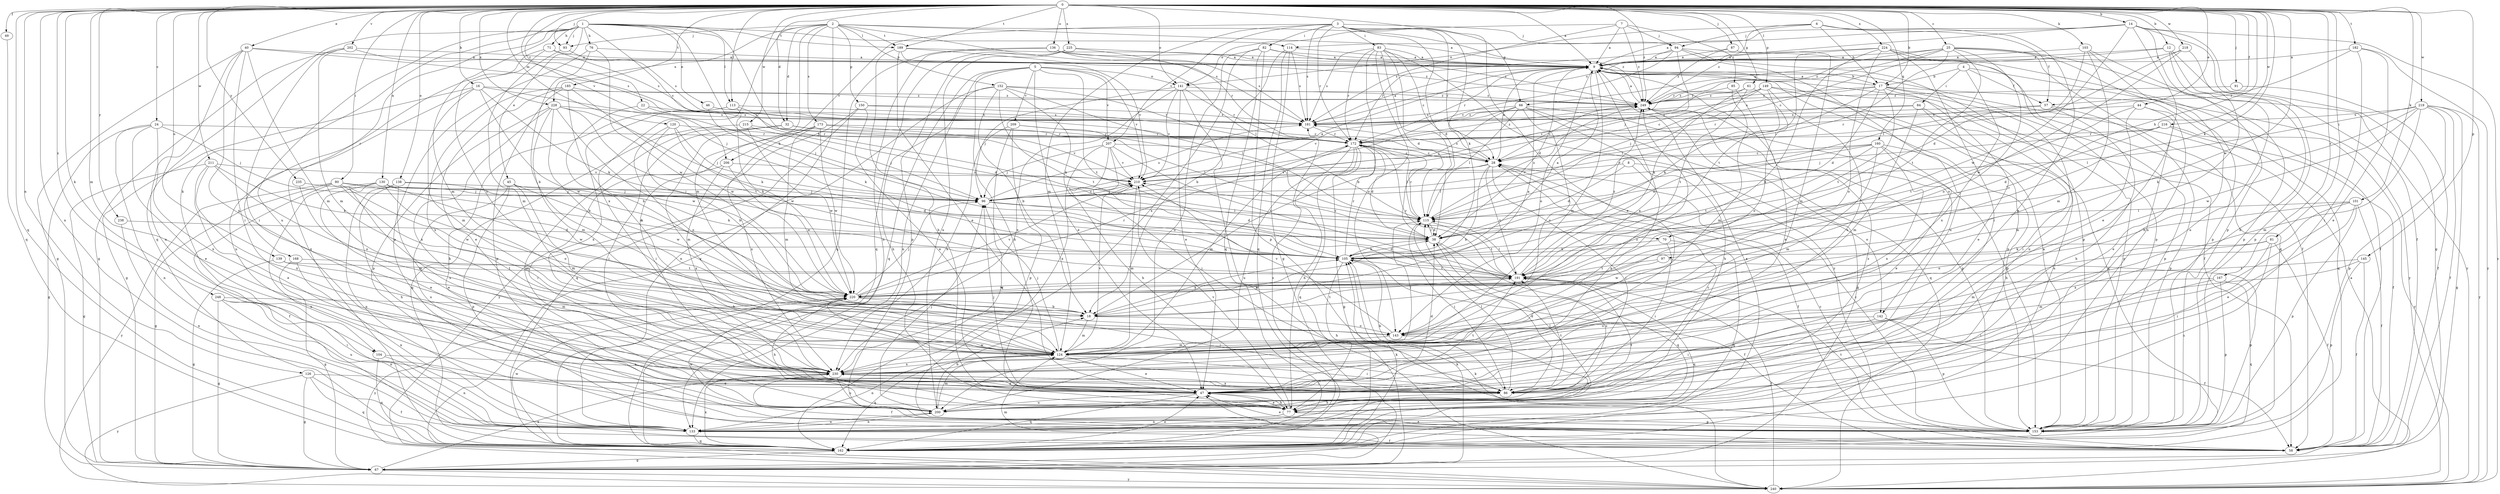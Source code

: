 strict digraph  {
0;
1;
2;
3;
4;
5;
6;
7;
8;
9;
12;
14;
16;
17;
18;
22;
24;
25;
28;
32;
38;
40;
44;
45;
46;
47;
49;
57;
58;
61;
66;
67;
70;
71;
76;
77;
80;
81;
82;
83;
84;
85;
86;
87;
91;
93;
94;
96;
97;
101;
103;
104;
105;
113;
114;
115;
120;
124;
126;
130;
133;
136;
138;
139;
141;
142;
143;
145;
149;
150;
152;
153;
160;
162;
167;
168;
172;
173;
181;
182;
185;
189;
191;
200;
202;
206;
207;
209;
210;
211;
215;
216;
218;
219;
220;
224;
225;
228;
230;
235;
238;
240;
248;
249;
0 -> 9  [label=a];
0 -> 12  [label=b];
0 -> 14  [label=b];
0 -> 16  [label=b];
0 -> 17  [label=b];
0 -> 22  [label=c];
0 -> 24  [label=c];
0 -> 25  [label=c];
0 -> 32  [label=d];
0 -> 40  [label=e];
0 -> 44  [label=e];
0 -> 49  [label=f];
0 -> 57  [label=f];
0 -> 61  [label=g];
0 -> 66  [label=g];
0 -> 70  [label=h];
0 -> 80  [label=i];
0 -> 81  [label=i];
0 -> 87  [label=j];
0 -> 91  [label=j];
0 -> 93  [label=j];
0 -> 97  [label=k];
0 -> 101  [label=k];
0 -> 103  [label=k];
0 -> 104  [label=k];
0 -> 113  [label=l];
0 -> 120  [label=m];
0 -> 124  [label=m];
0 -> 126  [label=n];
0 -> 130  [label=n];
0 -> 133  [label=n];
0 -> 136  [label=o];
0 -> 138  [label=o];
0 -> 139  [label=o];
0 -> 141  [label=o];
0 -> 145  [label=p];
0 -> 149  [label=p];
0 -> 160  [label=q];
0 -> 162  [label=q];
0 -> 167  [label=r];
0 -> 182  [label=t];
0 -> 185  [label=t];
0 -> 189  [label=t];
0 -> 202  [label=v];
0 -> 206  [label=v];
0 -> 211  [label=w];
0 -> 215  [label=w];
0 -> 216  [label=w];
0 -> 218  [label=w];
0 -> 219  [label=w];
0 -> 220  [label=w];
0 -> 224  [label=x];
0 -> 225  [label=x];
0 -> 228  [label=x];
0 -> 235  [label=y];
0 -> 238  [label=y];
0 -> 248  [label=z];
0 -> 249  [label=z];
1 -> 28  [label=c];
1 -> 45  [label=e];
1 -> 46  [label=e];
1 -> 70  [label=h];
1 -> 71  [label=h];
1 -> 76  [label=h];
1 -> 93  [label=j];
1 -> 104  [label=k];
1 -> 105  [label=k];
1 -> 113  [label=l];
1 -> 114  [label=l];
1 -> 124  [label=m];
1 -> 162  [label=q];
1 -> 168  [label=r];
1 -> 189  [label=t];
1 -> 200  [label=u];
2 -> 9  [label=a];
2 -> 32  [label=d];
2 -> 93  [label=j];
2 -> 124  [label=m];
2 -> 150  [label=p];
2 -> 152  [label=p];
2 -> 173  [label=s];
2 -> 181  [label=s];
2 -> 189  [label=t];
2 -> 228  [label=x];
2 -> 230  [label=x];
2 -> 240  [label=y];
2 -> 249  [label=z];
3 -> 28  [label=c];
3 -> 38  [label=d];
3 -> 47  [label=e];
3 -> 82  [label=i];
3 -> 83  [label=i];
3 -> 94  [label=j];
3 -> 105  [label=k];
3 -> 124  [label=m];
3 -> 172  [label=r];
3 -> 181  [label=s];
3 -> 206  [label=v];
3 -> 207  [label=v];
4 -> 17  [label=b];
4 -> 57  [label=f];
4 -> 84  [label=i];
4 -> 230  [label=x];
4 -> 240  [label=y];
5 -> 47  [label=e];
5 -> 77  [label=h];
5 -> 133  [label=n];
5 -> 141  [label=o];
5 -> 162  [label=q];
5 -> 191  [label=t];
5 -> 207  [label=v];
5 -> 209  [label=v];
5 -> 210  [label=v];
6 -> 17  [label=b];
6 -> 47  [label=e];
6 -> 57  [label=f];
6 -> 94  [label=j];
6 -> 141  [label=o];
6 -> 181  [label=s];
7 -> 9  [label=a];
7 -> 85  [label=i];
7 -> 94  [label=j];
7 -> 141  [label=o];
7 -> 181  [label=s];
7 -> 249  [label=z];
8 -> 38  [label=d];
8 -> 142  [label=o];
8 -> 210  [label=v];
8 -> 230  [label=x];
9 -> 17  [label=b];
9 -> 38  [label=d];
9 -> 58  [label=f];
9 -> 124  [label=m];
9 -> 142  [label=o];
9 -> 143  [label=o];
9 -> 153  [label=p];
9 -> 172  [label=r];
12 -> 9  [label=a];
12 -> 66  [label=g];
12 -> 77  [label=h];
12 -> 153  [label=p];
12 -> 200  [label=u];
14 -> 9  [label=a];
14 -> 58  [label=f];
14 -> 67  [label=g];
14 -> 114  [label=l];
14 -> 133  [label=n];
14 -> 153  [label=p];
14 -> 220  [label=w];
14 -> 240  [label=y];
14 -> 249  [label=z];
16 -> 67  [label=g];
16 -> 96  [label=j];
16 -> 105  [label=k];
16 -> 124  [label=m];
16 -> 200  [label=u];
16 -> 220  [label=w];
16 -> 249  [label=z];
17 -> 9  [label=a];
17 -> 38  [label=d];
17 -> 47  [label=e];
17 -> 115  [label=l];
17 -> 153  [label=p];
17 -> 162  [label=q];
17 -> 181  [label=s];
17 -> 191  [label=t];
17 -> 200  [label=u];
17 -> 249  [label=z];
18 -> 9  [label=a];
18 -> 105  [label=k];
18 -> 124  [label=m];
18 -> 143  [label=o];
18 -> 191  [label=t];
22 -> 96  [label=j];
22 -> 143  [label=o];
22 -> 181  [label=s];
24 -> 47  [label=e];
24 -> 67  [label=g];
24 -> 96  [label=j];
24 -> 133  [label=n];
24 -> 172  [label=r];
24 -> 230  [label=x];
25 -> 9  [label=a];
25 -> 28  [label=c];
25 -> 115  [label=l];
25 -> 143  [label=o];
25 -> 153  [label=p];
25 -> 162  [label=q];
25 -> 172  [label=r];
25 -> 191  [label=t];
25 -> 240  [label=y];
25 -> 249  [label=z];
28 -> 9  [label=a];
28 -> 18  [label=b];
28 -> 58  [label=f];
28 -> 86  [label=i];
28 -> 115  [label=l];
28 -> 181  [label=s];
28 -> 191  [label=t];
28 -> 210  [label=v];
32 -> 86  [label=i];
32 -> 124  [label=m];
32 -> 172  [label=r];
32 -> 200  [label=u];
32 -> 210  [label=v];
38 -> 105  [label=k];
38 -> 115  [label=l];
38 -> 162  [label=q];
38 -> 200  [label=u];
38 -> 210  [label=v];
40 -> 9  [label=a];
40 -> 67  [label=g];
40 -> 86  [label=i];
40 -> 124  [label=m];
40 -> 133  [label=n];
40 -> 181  [label=s];
40 -> 230  [label=x];
44 -> 47  [label=e];
44 -> 86  [label=i];
44 -> 124  [label=m];
44 -> 181  [label=s];
44 -> 191  [label=t];
45 -> 96  [label=j];
45 -> 124  [label=m];
45 -> 153  [label=p];
45 -> 200  [label=u];
45 -> 220  [label=w];
46 -> 105  [label=k];
46 -> 181  [label=s];
47 -> 38  [label=d];
47 -> 77  [label=h];
47 -> 96  [label=j];
47 -> 162  [label=q];
47 -> 191  [label=t];
47 -> 200  [label=u];
49 -> 162  [label=q];
57 -> 77  [label=h];
57 -> 153  [label=p];
57 -> 172  [label=r];
57 -> 181  [label=s];
58 -> 28  [label=c];
58 -> 47  [label=e];
61 -> 105  [label=k];
61 -> 143  [label=o];
61 -> 191  [label=t];
61 -> 210  [label=v];
61 -> 249  [label=z];
66 -> 67  [label=g];
66 -> 77  [label=h];
66 -> 96  [label=j];
66 -> 115  [label=l];
66 -> 143  [label=o];
66 -> 153  [label=p];
66 -> 181  [label=s];
66 -> 210  [label=v];
67 -> 105  [label=k];
67 -> 124  [label=m];
67 -> 230  [label=x];
67 -> 240  [label=y];
70 -> 86  [label=i];
70 -> 105  [label=k];
70 -> 162  [label=q];
71 -> 9  [label=a];
71 -> 143  [label=o];
71 -> 162  [label=q];
71 -> 181  [label=s];
76 -> 9  [label=a];
76 -> 18  [label=b];
76 -> 153  [label=p];
76 -> 220  [label=w];
77 -> 47  [label=e];
77 -> 133  [label=n];
77 -> 153  [label=p];
77 -> 210  [label=v];
80 -> 58  [label=f];
80 -> 67  [label=g];
80 -> 96  [label=j];
80 -> 105  [label=k];
80 -> 124  [label=m];
80 -> 220  [label=w];
80 -> 240  [label=y];
81 -> 58  [label=f];
81 -> 86  [label=i];
81 -> 105  [label=k];
81 -> 124  [label=m];
81 -> 133  [label=n];
82 -> 9  [label=a];
82 -> 153  [label=p];
82 -> 162  [label=q];
82 -> 200  [label=u];
82 -> 230  [label=x];
82 -> 249  [label=z];
83 -> 9  [label=a];
83 -> 18  [label=b];
83 -> 28  [label=c];
83 -> 38  [label=d];
83 -> 115  [label=l];
83 -> 143  [label=o];
83 -> 172  [label=r];
83 -> 181  [label=s];
83 -> 240  [label=y];
84 -> 86  [label=i];
84 -> 124  [label=m];
84 -> 133  [label=n];
84 -> 172  [label=r];
84 -> 181  [label=s];
85 -> 47  [label=e];
85 -> 124  [label=m];
85 -> 249  [label=z];
86 -> 38  [label=d];
86 -> 77  [label=h];
86 -> 105  [label=k];
86 -> 115  [label=l];
86 -> 191  [label=t];
86 -> 220  [label=w];
86 -> 230  [label=x];
87 -> 9  [label=a];
87 -> 124  [label=m];
87 -> 249  [label=z];
91 -> 58  [label=f];
91 -> 249  [label=z];
93 -> 124  [label=m];
93 -> 181  [label=s];
94 -> 9  [label=a];
94 -> 58  [label=f];
94 -> 96  [label=j];
94 -> 153  [label=p];
94 -> 172  [label=r];
94 -> 200  [label=u];
94 -> 210  [label=v];
96 -> 9  [label=a];
96 -> 38  [label=d];
96 -> 115  [label=l];
96 -> 181  [label=s];
96 -> 210  [label=v];
97 -> 153  [label=p];
97 -> 191  [label=t];
97 -> 220  [label=w];
101 -> 47  [label=e];
101 -> 58  [label=f];
101 -> 115  [label=l];
101 -> 143  [label=o];
101 -> 153  [label=p];
101 -> 230  [label=x];
103 -> 9  [label=a];
103 -> 38  [label=d];
103 -> 77  [label=h];
103 -> 124  [label=m];
103 -> 153  [label=p];
104 -> 133  [label=n];
104 -> 162  [label=q];
104 -> 230  [label=x];
105 -> 9  [label=a];
105 -> 38  [label=d];
105 -> 58  [label=f];
105 -> 77  [label=h];
105 -> 172  [label=r];
105 -> 191  [label=t];
113 -> 38  [label=d];
113 -> 77  [label=h];
113 -> 181  [label=s];
113 -> 220  [label=w];
113 -> 230  [label=x];
114 -> 9  [label=a];
114 -> 18  [label=b];
114 -> 67  [label=g];
114 -> 162  [label=q];
114 -> 181  [label=s];
115 -> 38  [label=d];
115 -> 86  [label=i];
115 -> 172  [label=r];
115 -> 191  [label=t];
115 -> 249  [label=z];
120 -> 18  [label=b];
120 -> 96  [label=j];
120 -> 105  [label=k];
120 -> 143  [label=o];
120 -> 172  [label=r];
124 -> 9  [label=a];
124 -> 47  [label=e];
124 -> 86  [label=i];
124 -> 96  [label=j];
124 -> 115  [label=l];
124 -> 133  [label=n];
124 -> 162  [label=q];
124 -> 210  [label=v];
124 -> 230  [label=x];
126 -> 47  [label=e];
126 -> 58  [label=f];
126 -> 67  [label=g];
126 -> 162  [label=q];
126 -> 240  [label=y];
130 -> 38  [label=d];
130 -> 47  [label=e];
130 -> 96  [label=j];
130 -> 133  [label=n];
130 -> 143  [label=o];
130 -> 220  [label=w];
130 -> 230  [label=x];
133 -> 58  [label=f];
133 -> 115  [label=l];
133 -> 162  [label=q];
133 -> 181  [label=s];
133 -> 200  [label=u];
136 -> 9  [label=a];
136 -> 133  [label=n];
136 -> 162  [label=q];
136 -> 181  [label=s];
136 -> 249  [label=z];
138 -> 47  [label=e];
138 -> 77  [label=h];
138 -> 96  [label=j];
138 -> 105  [label=k];
138 -> 133  [label=n];
139 -> 67  [label=g];
139 -> 124  [label=m];
139 -> 191  [label=t];
141 -> 47  [label=e];
141 -> 96  [label=j];
141 -> 172  [label=r];
141 -> 210  [label=v];
141 -> 230  [label=x];
141 -> 240  [label=y];
141 -> 249  [label=z];
142 -> 58  [label=f];
142 -> 86  [label=i];
142 -> 143  [label=o];
142 -> 153  [label=p];
143 -> 124  [label=m];
143 -> 133  [label=n];
143 -> 210  [label=v];
145 -> 58  [label=f];
145 -> 124  [label=m];
145 -> 153  [label=p];
145 -> 191  [label=t];
149 -> 28  [label=c];
149 -> 96  [label=j];
149 -> 105  [label=k];
149 -> 153  [label=p];
149 -> 162  [label=q];
149 -> 230  [label=x];
149 -> 249  [label=z];
150 -> 28  [label=c];
150 -> 47  [label=e];
150 -> 162  [label=q];
150 -> 181  [label=s];
150 -> 240  [label=y];
152 -> 18  [label=b];
152 -> 77  [label=h];
152 -> 105  [label=k];
152 -> 115  [label=l];
152 -> 133  [label=n];
152 -> 172  [label=r];
152 -> 191  [label=t];
152 -> 249  [label=z];
153 -> 9  [label=a];
153 -> 28  [label=c];
153 -> 47  [label=e];
153 -> 191  [label=t];
153 -> 220  [label=w];
160 -> 28  [label=c];
160 -> 38  [label=d];
160 -> 47  [label=e];
160 -> 77  [label=h];
160 -> 124  [label=m];
160 -> 191  [label=t];
160 -> 210  [label=v];
160 -> 230  [label=x];
162 -> 9  [label=a];
162 -> 47  [label=e];
162 -> 67  [label=g];
162 -> 105  [label=k];
162 -> 220  [label=w];
162 -> 230  [label=x];
167 -> 86  [label=i];
167 -> 153  [label=p];
167 -> 162  [label=q];
167 -> 220  [label=w];
168 -> 67  [label=g];
168 -> 133  [label=n];
168 -> 191  [label=t];
172 -> 28  [label=c];
172 -> 38  [label=d];
172 -> 67  [label=g];
172 -> 77  [label=h];
172 -> 115  [label=l];
172 -> 124  [label=m];
172 -> 162  [label=q];
172 -> 200  [label=u];
172 -> 249  [label=z];
173 -> 86  [label=i];
173 -> 115  [label=l];
173 -> 124  [label=m];
173 -> 172  [label=r];
173 -> 220  [label=w];
173 -> 230  [label=x];
181 -> 9  [label=a];
181 -> 172  [label=r];
182 -> 9  [label=a];
182 -> 47  [label=e];
182 -> 86  [label=i];
182 -> 172  [label=r];
182 -> 240  [label=y];
185 -> 18  [label=b];
185 -> 47  [label=e];
185 -> 153  [label=p];
185 -> 220  [label=w];
185 -> 230  [label=x];
185 -> 249  [label=z];
189 -> 9  [label=a];
189 -> 47  [label=e];
189 -> 77  [label=h];
189 -> 115  [label=l];
189 -> 210  [label=v];
191 -> 115  [label=l];
191 -> 162  [label=q];
191 -> 172  [label=r];
191 -> 220  [label=w];
191 -> 249  [label=z];
200 -> 18  [label=b];
200 -> 28  [label=c];
200 -> 96  [label=j];
200 -> 124  [label=m];
200 -> 133  [label=n];
200 -> 191  [label=t];
200 -> 249  [label=z];
202 -> 9  [label=a];
202 -> 67  [label=g];
202 -> 86  [label=i];
202 -> 124  [label=m];
202 -> 210  [label=v];
206 -> 86  [label=i];
206 -> 210  [label=v];
206 -> 220  [label=w];
206 -> 230  [label=x];
207 -> 28  [label=c];
207 -> 77  [label=h];
207 -> 86  [label=i];
207 -> 96  [label=j];
207 -> 191  [label=t];
207 -> 210  [label=v];
207 -> 230  [label=x];
209 -> 115  [label=l];
209 -> 153  [label=p];
209 -> 162  [label=q];
209 -> 172  [label=r];
209 -> 230  [label=x];
210 -> 96  [label=j];
210 -> 124  [label=m];
211 -> 47  [label=e];
211 -> 67  [label=g];
211 -> 105  [label=k];
211 -> 143  [label=o];
211 -> 210  [label=v];
211 -> 230  [label=x];
215 -> 96  [label=j];
215 -> 162  [label=q];
215 -> 172  [label=r];
215 -> 220  [label=w];
216 -> 38  [label=d];
216 -> 58  [label=f];
216 -> 96  [label=j];
216 -> 172  [label=r];
216 -> 240  [label=y];
218 -> 9  [label=a];
218 -> 47  [label=e];
218 -> 115  [label=l];
218 -> 220  [label=w];
219 -> 58  [label=f];
219 -> 67  [label=g];
219 -> 105  [label=k];
219 -> 115  [label=l];
219 -> 124  [label=m];
219 -> 153  [label=p];
219 -> 181  [label=s];
219 -> 220  [label=w];
219 -> 240  [label=y];
220 -> 18  [label=b];
220 -> 77  [label=h];
220 -> 86  [label=i];
220 -> 96  [label=j];
220 -> 172  [label=r];
220 -> 210  [label=v];
220 -> 240  [label=y];
224 -> 9  [label=a];
224 -> 18  [label=b];
224 -> 58  [label=f];
224 -> 86  [label=i];
224 -> 143  [label=o];
224 -> 153  [label=p];
224 -> 191  [label=t];
225 -> 9  [label=a];
225 -> 153  [label=p];
225 -> 162  [label=q];
225 -> 172  [label=r];
225 -> 200  [label=u];
228 -> 18  [label=b];
228 -> 105  [label=k];
228 -> 124  [label=m];
228 -> 153  [label=p];
228 -> 181  [label=s];
228 -> 191  [label=t];
228 -> 220  [label=w];
228 -> 230  [label=x];
230 -> 47  [label=e];
230 -> 58  [label=f];
230 -> 86  [label=i];
230 -> 200  [label=u];
230 -> 249  [label=z];
235 -> 96  [label=j];
235 -> 124  [label=m];
238 -> 38  [label=d];
238 -> 133  [label=n];
240 -> 9  [label=a];
240 -> 105  [label=k];
240 -> 191  [label=t];
248 -> 18  [label=b];
248 -> 67  [label=g];
248 -> 86  [label=i];
248 -> 133  [label=n];
248 -> 200  [label=u];
249 -> 9  [label=a];
249 -> 28  [label=c];
249 -> 153  [label=p];
249 -> 162  [label=q];
249 -> 181  [label=s];
}
